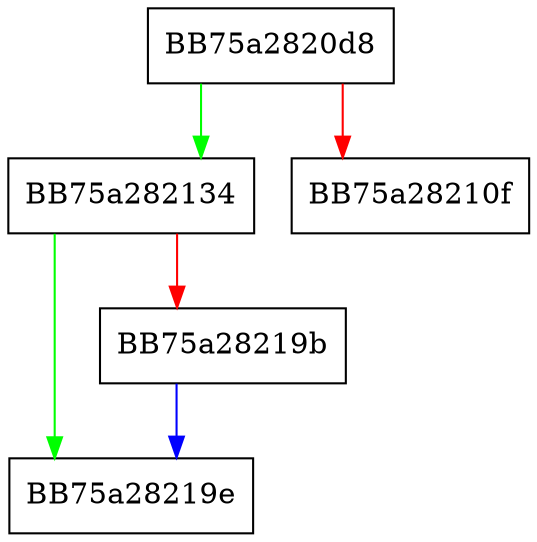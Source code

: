 digraph begin_transaction {
  node [shape="box"];
  graph [splines=ortho];
  BB75a2820d8 -> BB75a282134 [color="green"];
  BB75a2820d8 -> BB75a28210f [color="red"];
  BB75a282134 -> BB75a28219e [color="green"];
  BB75a282134 -> BB75a28219b [color="red"];
  BB75a28219b -> BB75a28219e [color="blue"];
}